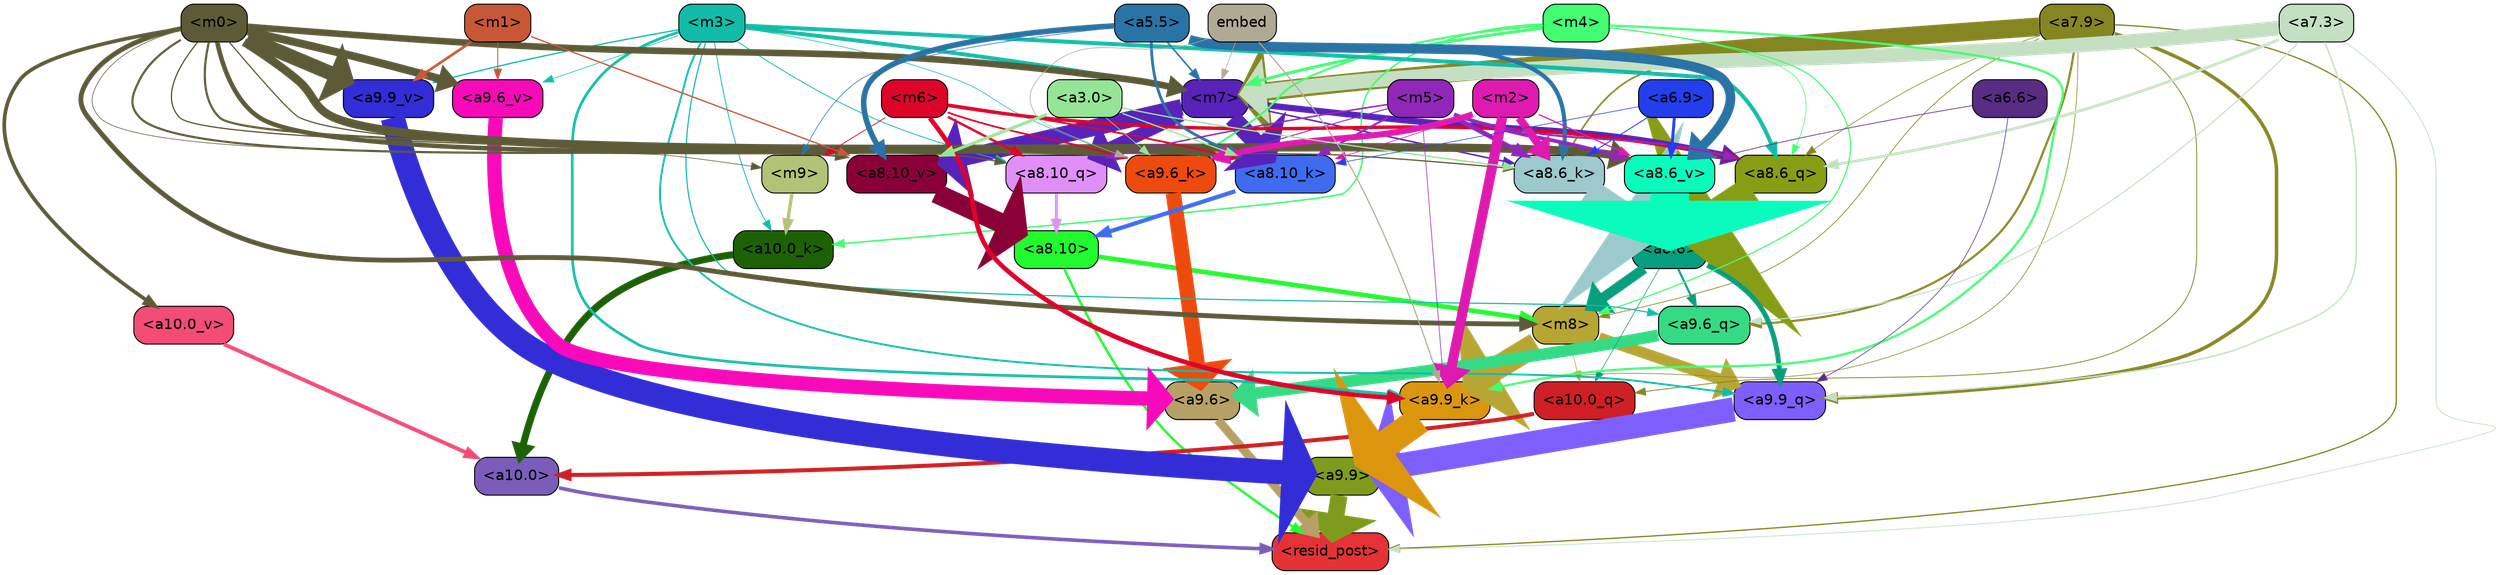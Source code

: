 strict digraph "" {
	graph [bgcolor=transparent,
		layout=dot,
		overlap=false,
		splines=true
	];
	"<a10.0>"	[color=black,
		fillcolor="#7b5db9",
		fontname=Helvetica,
		shape=box,
		style="filled, rounded"];
	"<resid_post>"	[color=black,
		fillcolor="#e43236",
		fontname=Helvetica,
		shape=box,
		style="filled, rounded"];
	"<a10.0>" -> "<resid_post>"	[color="#7b5db9",
		penwidth=3.4253244400024414];
	"<a9.9>"	[color=black,
		fillcolor="#7f9b1d",
		fontname=Helvetica,
		shape=box,
		style="filled, rounded"];
	"<a9.9>" -> "<resid_post>"	[color="#7f9b1d",
		penwidth=16.05378818511963];
	"<a9.6>"	[color=black,
		fillcolor="#b6a065",
		fontname=Helvetica,
		shape=box,
		style="filled, rounded"];
	"<a9.6>" -> "<resid_post>"	[color="#b6a065",
		penwidth=8.33797836303711];
	"<a8.10>"	[color=black,
		fillcolor="#22fa2e",
		fontname=Helvetica,
		shape=box,
		style="filled, rounded"];
	"<a8.10>" -> "<resid_post>"	[color="#22fa2e",
		penwidth=2.3390636444091797];
	"<m8>"	[color=black,
		fillcolor="#b8a634",
		fontname=Helvetica,
		shape=box,
		style="filled, rounded"];
	"<a8.10>" -> "<m8>"	[color="#22fa2e",
		penwidth=4.388927459716797];
	"<a7.9>"	[color=black,
		fillcolor="#858622",
		fontname=Helvetica,
		shape=box,
		style="filled, rounded"];
	"<a7.9>" -> "<resid_post>"	[color="#858622",
		penwidth=1.1926651000976562];
	"<a10.0_q>"	[color=black,
		fillcolor="#cf1f24",
		fontname=Helvetica,
		shape=box,
		style="filled, rounded"];
	"<a7.9>" -> "<a10.0_q>"	[color="#858622",
		penwidth=0.7811813354492188];
	"<a7.9>" -> "<m8>"	[color="#858622",
		penwidth=0.6738662719726562];
	"<a9.9_q>"	[color=black,
		fillcolor="#7e5efc",
		fontname=Helvetica,
		shape=box,
		style="filled, rounded"];
	"<a7.9>" -> "<a9.9_q>"	[color="#858622",
		penwidth=3.33896541595459];
	"<a9.6_q>"	[color=black,
		fillcolor="#35db84",
		fontname=Helvetica,
		shape=box,
		style="filled, rounded"];
	"<a7.9>" -> "<a9.6_q>"	[color="#858622",
		penwidth=2.0531044006347656];
	"<a9.9_k>"	[color=black,
		fillcolor="#dc960e",
		fontname=Helvetica,
		shape=box,
		style="filled, rounded"];
	"<a7.9>" -> "<a9.9_k>"	[color="#858622",
		penwidth=0.6];
	"<a8.6_q>"	[color=black,
		fillcolor="#879d15",
		fontname=Helvetica,
		shape=box,
		style="filled, rounded"];
	"<a7.9>" -> "<a8.6_q>"	[color="#858622",
		penwidth=0.6];
	"<a8.6_k>"	[color=black,
		fillcolor="#9cc9cc",
		fontname=Helvetica,
		shape=box,
		style="filled, rounded"];
	"<a7.9>" -> "<a8.6_k>"	[color="#858622",
		penwidth=1.5751152038574219];
	"<m7>"	[color=black,
		fillcolor="#5822bb",
		fontname=Helvetica,
		shape=box,
		style="filled, rounded"];
	"<a7.9>" -> "<m7>"	[color="#858622",
		penwidth=17.67833709716797];
	"<a7.3>"	[color=black,
		fillcolor="#c4dfc2",
		fontname=Helvetica,
		shape=box,
		style="filled, rounded"];
	"<a7.3>" -> "<resid_post>"	[color="#c4dfc2",
		penwidth=0.7339706420898438];
	"<a7.3>" -> "<a9.9_q>"	[color="#c4dfc2",
		penwidth=1.3609809875488281];
	"<a7.3>" -> "<a9.6_q>"	[color="#c4dfc2",
		penwidth=0.9587650299072266];
	"<a7.3>" -> "<a8.6_q>"	[color="#c4dfc2",
		penwidth=2.597522735595703];
	"<a7.3>" -> "<m7>"	[color="#c4dfc2",
		penwidth=13.925512313842773];
	"<a10.0_q>" -> "<a10.0>"	[color="#cf1f24",
		penwidth=3.861766815185547];
	"<a10.0_k>"	[color=black,
		fillcolor="#1c6205",
		fontname=Helvetica,
		shape=box,
		style="filled, rounded"];
	"<a10.0_k>" -> "<a10.0>"	[color="#1c6205",
		penwidth=6.691814422607422];
	"<a10.0_v>"	[color=black,
		fillcolor="#f34c77",
		fontname=Helvetica,
		shape=box,
		style="filled, rounded"];
	"<a10.0_v>" -> "<a10.0>"	[color="#f34c77",
		penwidth=3.703948974609375];
	"<m8>" -> "<a10.0_q>"	[color="#b8a634",
		penwidth=0.6];
	"<m8>" -> "<a9.9_q>"	[color="#b8a634",
		penwidth=10.407995223999023];
	"<m8>" -> "<a9.9_k>"	[color="#b8a634",
		penwidth=22.67278480529785];
	"<a8.6>"	[color=black,
		fillcolor="#099e7e",
		fontname=Helvetica,
		shape=box,
		style="filled, rounded"];
	"<a8.6>" -> "<a10.0_q>"	[color="#099e7e",
		penwidth=0.6];
	"<a8.6>" -> "<m8>"	[color="#099e7e",
		penwidth=9.616483688354492];
	"<a8.6>" -> "<a9.9_q>"	[color="#099e7e",
		penwidth=4.681654930114746];
	"<a8.6>" -> "<a9.6_q>"	[color="#099e7e",
		penwidth=2.0046749114990234];
	"<m9>"	[color=black,
		fillcolor="#b2c277",
		fontname=Helvetica,
		shape=box,
		style="filled, rounded"];
	"<m9>" -> "<a10.0_k>"	[color="#b2c277",
		penwidth=3.1536026000976562];
	"<m4>"	[color=black,
		fillcolor="#43fd72",
		fontname=Helvetica,
		shape=box,
		style="filled, rounded"];
	"<m4>" -> "<a10.0_k>"	[color="#43fd72",
		penwidth=1.4532089233398438];
	"<m4>" -> "<m8>"	[color="#43fd72",
		penwidth=1.1121444702148438];
	"<m4>" -> "<a9.9_k>"	[color="#43fd72",
		penwidth=2.1296005249023438];
	"<a9.6_k>"	[color=black,
		fillcolor="#ee4a0e",
		fontname=Helvetica,
		shape=box,
		style="filled, rounded"];
	"<m4>" -> "<a9.6_k>"	[color="#43fd72",
		penwidth=1.93524169921875];
	"<m4>" -> "<a8.6_q>"	[color="#43fd72",
		penwidth=0.6086311340332031];
	"<m4>" -> "<m7>"	[color="#43fd72",
		penwidth=2.9153175354003906];
	"<m3>"	[color=black,
		fillcolor="#12bba8",
		fontname=Helvetica,
		shape=box,
		style="filled, rounded"];
	"<m3>" -> "<a10.0_k>"	[color="#12bba8",
		penwidth=0.8012542724609375];
	"<m3>" -> "<a9.9_q>"	[color="#12bba8",
		penwidth=1.8098411560058594];
	"<m3>" -> "<a9.6_q>"	[color="#12bba8",
		penwidth=1.0731983184814453];
	"<m3>" -> "<a9.9_k>"	[color="#12bba8",
		penwidth=2.538074493408203];
	"<m3>" -> "<a9.6_k>"	[color="#12bba8",
		penwidth=0.6];
	"<a9.9_v>"	[color=black,
		fillcolor="#322dd6",
		fontname=Helvetica,
		shape=box,
		style="filled, rounded"];
	"<m3>" -> "<a9.9_v>"	[color="#12bba8",
		penwidth=1.1908531188964844];
	"<a9.6_v>"	[color=black,
		fillcolor="#f809b9",
		fontname=Helvetica,
		shape=box,
		style="filled, rounded"];
	"<m3>" -> "<a9.6_v>"	[color="#12bba8",
		penwidth=0.6];
	"<a8.10_q>"	[color=black,
		fillcolor="#e08ff8",
		fontname=Helvetica,
		shape=box,
		style="filled, rounded"];
	"<m3>" -> "<a8.10_q>"	[color="#12bba8",
		penwidth=0.7969093322753906];
	"<m3>" -> "<a8.6_q>"	[color="#12bba8",
		penwidth=3.8069801330566406];
	"<m3>" -> "<m7>"	[color="#12bba8",
		penwidth=3.7463531494140625];
	"<m0>"	[color=black,
		fillcolor="#5d5a38",
		fontname=Helvetica,
		shape=box,
		style="filled, rounded"];
	"<m0>" -> "<a10.0_v>"	[color="#5d5a38",
		penwidth=3.520832061767578];
	"<m0>" -> "<m8>"	[color="#5d5a38",
		penwidth=4.624839782714844];
	"<m0>" -> "<m9>"	[color="#5d5a38",
		penwidth=0.6];
	"<m0>" -> "<a9.6_k>"	[color="#5d5a38",
		penwidth=2.0742149353027344];
	"<m0>" -> "<a9.9_v>"	[color="#5d5a38",
		penwidth=13.6649169921875];
	"<m0>" -> "<a9.6_v>"	[color="#5d5a38",
		penwidth=7.575786590576172];
	"<m0>" -> "<a8.10_q>"	[color="#5d5a38",
		penwidth=1.1731605529785156];
	"<a8.10_k>"	[color=black,
		fillcolor="#3f6bf1",
		fontname=Helvetica,
		shape=box,
		style="filled, rounded"];
	"<m0>" -> "<a8.10_k>"	[color="#5d5a38",
		penwidth=4.350425720214844];
	"<m0>" -> "<a8.6_k>"	[color="#5d5a38",
		penwidth=1.1486854553222656];
	"<a8.10_v>"	[color=black,
		fillcolor="#8a0138",
		fontname=Helvetica,
		shape=box,
		style="filled, rounded"];
	"<m0>" -> "<a8.10_v>"	[color="#5d5a38",
		penwidth=2.0526657104492188];
	"<a8.6_v>"	[color=black,
		fillcolor="#0afcbd",
		fontname=Helvetica,
		shape=box,
		style="filled, rounded"];
	"<m0>" -> "<a8.6_v>"	[color="#5d5a38",
		penwidth=7.951751708984375];
	"<m0>" -> "<m7>"	[color="#5d5a38",
		penwidth=6.283721923828125];
	"<m6>"	[color=black,
		fillcolor="#de0429",
		fontname=Helvetica,
		shape=box,
		style="filled, rounded"];
	"<m6>" -> "<m9>"	[color="#de0429",
		penwidth=0.7276992797851562];
	"<m6>" -> "<a9.9_k>"	[color="#de0429",
		penwidth=4.405937194824219];
	"<m6>" -> "<a9.6_k>"	[color="#de0429",
		penwidth=1.6540985107421875];
	"<m6>" -> "<a8.10_q>"	[color="#de0429",
		penwidth=2.2618331909179688];
	"<m6>" -> "<a8.6_q>"	[color="#de0429",
		penwidth=3.241657257080078];
	"<m6>" -> "<a8.10_k>"	[color="#de0429",
		penwidth=1.733642578125];
	"<a5.5>"	[color=black,
		fillcolor="#2a73a5",
		fontname=Helvetica,
		shape=box,
		style="filled, rounded"];
	"<a5.5>" -> "<m9>"	[color="#2a73a5",
		penwidth=0.6];
	"<a5.5>" -> "<a8.10_k>"	[color="#2a73a5",
		penwidth=2.6749038696289062];
	"<a5.5>" -> "<a8.6_k>"	[color="#2a73a5",
		penwidth=3.9810218811035156];
	"<a5.5>" -> "<a8.10_v>"	[color="#2a73a5",
		penwidth=5.2978057861328125];
	"<a5.5>" -> "<a8.6_v>"	[color="#2a73a5",
		penwidth=9.177913665771484];
	"<a5.5>" -> "<m7>"	[color="#2a73a5",
		penwidth=1.5525360107421875];
	"<a9.9_q>" -> "<a9.9>"	[color="#7e5efc",
		penwidth=23.20368194580078];
	"<a9.6_q>" -> "<a9.6>"	[color="#35db84",
		penwidth=11.181507110595703];
	"<a9.9_k>" -> "<a9.9>"	[color="#dc960e",
		penwidth=26.641464233398438];
	"<a9.6_k>" -> "<a9.6>"	[color="#ee4a0e",
		penwidth=14.532459259033203];
	"<a9.9_v>" -> "<a9.9>"	[color="#322dd6",
		penwidth=23.02225112915039];
	"<a9.6_v>" -> "<a9.6>"	[color="#f809b9",
		penwidth=13.634431838989258];
	"<a6.6>"	[color=black,
		fillcolor="#592c84",
		fontname=Helvetica,
		shape=box,
		style="filled, rounded"];
	"<a6.6>" -> "<a9.9_q>"	[color="#592c84",
		penwidth=0.6];
	"<a6.6>" -> "<a8.6_v>"	[color="#592c84",
		penwidth=0.6731643676757812];
	"<m5>"	[color=black,
		fillcolor="#9127ba",
		fontname=Helvetica,
		shape=box,
		style="filled, rounded"];
	"<m5>" -> "<a9.9_k>"	[color="#9127ba",
		penwidth=0.6];
	"<m5>" -> "<a9.6_k>"	[color="#9127ba",
		penwidth=0.9087238311767578];
	"<m5>" -> "<a8.10_q>"	[color="#9127ba",
		penwidth=1.3886604309082031];
	"<m5>" -> "<a8.6_q>"	[color="#9127ba",
		penwidth=1.8975334167480469];
	"<m5>" -> "<a8.10_k>"	[color="#9127ba",
		penwidth=1.9560012817382812];
	"<m5>" -> "<a8.6_k>"	[color="#9127ba",
		penwidth=4.4348602294921875];
	"<m5>" -> "<a8.6_v>"	[color="#9127ba",
		penwidth=3.547332763671875];
	"<m2>"	[color=black,
		fillcolor="#de1ab0",
		fontname=Helvetica,
		shape=box,
		style="filled, rounded"];
	"<m2>" -> "<a9.9_k>"	[color="#de1ab0",
		penwidth=9.546476364135742];
	"<m2>" -> "<a9.6_k>"	[color="#de1ab0",
		penwidth=5.765581130981445];
	"<m2>" -> "<a8.10_k>"	[color="#de1ab0",
		penwidth=0.6];
	"<m2>" -> "<a8.6_k>"	[color="#de1ab0",
		penwidth=7.5130767822265625];
	"<m2>" -> "<a8.6_v>"	[color="#de1ab0",
		penwidth=1.1399917602539062];
	embed	[color=black,
		fillcolor="#b0aa95",
		fontname=Helvetica,
		shape=box,
		style="filled, rounded"];
	embed -> "<a9.9_k>"	[color="#b0aa95",
		penwidth=1.044057846069336];
	embed -> "<a9.6_k>"	[color="#b0aa95",
		penwidth=0.6];
	embed -> "<m7>"	[color="#b0aa95",
		penwidth=0.6];
	"<a3.0>"	[color=black,
		fillcolor="#96e596",
		fontname=Helvetica,
		shape=box,
		style="filled, rounded"];
	"<a3.0>" -> "<a9.6_k>"	[color="#96e596",
		penwidth=0.6];
	"<a3.0>" -> "<a8.10_k>"	[color="#96e596",
		penwidth=1.2375259399414062];
	"<a3.0>" -> "<a8.6_k>"	[color="#96e596",
		penwidth=1.2278594970703125];
	"<a3.0>" -> "<a8.10_v>"	[color="#96e596",
		penwidth=2.9724464416503906];
	"<m1>"	[color=black,
		fillcolor="#c65837",
		fontname=Helvetica,
		shape=box,
		style="filled, rounded"];
	"<m1>" -> "<a9.9_v>"	[color="#c65837",
		penwidth=2.484710693359375];
	"<m1>" -> "<a9.6_v>"	[color="#c65837",
		penwidth=0.8296928405761719];
	"<m1>" -> "<a8.10_v>"	[color="#c65837",
		penwidth=1.2231903076171875];
	"<a8.10_q>" -> "<a8.10>"	[color="#e08ff8",
		penwidth=2.6974411010742188];
	"<a8.6_q>" -> "<a8.6>"	[color="#879d15",
		penwidth=34.91962909698486];
	"<a8.10_k>" -> "<a8.10>"	[color="#3f6bf1",
		penwidth=3.9815139770507812];
	"<a8.6_k>" -> "<a8.6>"	[color="#9cc9cc",
		penwidth=30.12779998779297];
	"<a8.10_v>" -> "<a8.10>"	[color="#8a0138",
		penwidth=18.80433464050293];
	"<a8.6_v>" -> "<a8.6>"	[color="#0afcbd",
		penwidth=37.04597568511963];
	"<m7>" -> "<a8.10_q>"	[color="#5822bb",
		penwidth=12.189899444580078];
	"<m7>" -> "<a8.6_q>"	[color="#5822bb",
		penwidth=5.949329376220703];
	"<m7>" -> "<a8.10_k>"	[color="#5822bb",
		penwidth=16.634174346923828];
	"<m7>" -> "<a8.6_k>"	[color="#5822bb",
		penwidth=1.4160232543945312];
	"<m7>" -> "<a8.10_v>"	[color="#5822bb",
		penwidth=15.893604278564453];
	"<a6.9>"	[color=black,
		fillcolor="#233eec",
		fontname=Helvetica,
		shape=box,
		style="filled, rounded"];
	"<a6.9>" -> "<a8.10_k>"	[color="#233eec",
		penwidth=0.6];
	"<a6.9>" -> "<a8.6_k>"	[color="#233eec",
		penwidth=0.8667373657226562];
	"<a6.9>" -> "<a8.6_v>"	[color="#233eec",
		penwidth=2.8011817932128906];
}
